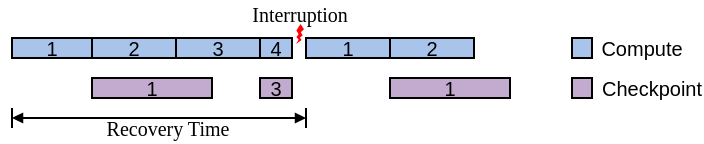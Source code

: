 <mxfile version="24.3.0" type="github">
  <diagram name="第 1 页" id="T80WdDOxKRqRGovHAkZ1">
    <mxGraphModel dx="268" dy="152" grid="1" gridSize="10" guides="1" tooltips="1" connect="1" arrows="1" fold="1" page="1" pageScale="1" pageWidth="827" pageHeight="1169" math="0" shadow="0">
      <root>
        <mxCell id="0" />
        <mxCell id="1" parent="0" />
        <mxCell id="-lEpSaMHGUQRzKjocnxs-1" value="&lt;p style=&quot;line-height: 100%; font-size: 10px;&quot;&gt;&lt;font style=&quot;font-size: 10px;&quot;&gt;1&lt;/font&gt;&lt;/p&gt;" style="whiteSpace=wrap;html=1;fillColor=#A9C4EB;fontSize=10;" vertex="1" parent="1">
          <mxGeometry x="80" y="240" width="40" height="10" as="geometry" />
        </mxCell>
        <mxCell id="-lEpSaMHGUQRzKjocnxs-3" value="&lt;p style=&quot;line-height: 100%; font-size: 10px;&quot;&gt;&lt;font style=&quot;font-size: 10px;&quot;&gt;2&lt;/font&gt;&lt;/p&gt;" style="whiteSpace=wrap;html=1;fillColor=#A9C4EB;fontSize=10;" vertex="1" parent="1">
          <mxGeometry x="120" y="240" width="42" height="10" as="geometry" />
        </mxCell>
        <mxCell id="-lEpSaMHGUQRzKjocnxs-5" value="&lt;p style=&quot;line-height: 100%; font-size: 10px;&quot;&gt;&lt;font style=&quot;font-size: 10px;&quot;&gt;3&lt;/font&gt;&lt;/p&gt;" style="whiteSpace=wrap;html=1;fillColor=#A9C4EB;fontSize=10;" vertex="1" parent="1">
          <mxGeometry x="162" y="240" width="42" height="10" as="geometry" />
        </mxCell>
        <mxCell id="-lEpSaMHGUQRzKjocnxs-7" value="1" style="whiteSpace=wrap;html=1;fillColor=#C3ABD0;fontSize=10;" vertex="1" parent="1">
          <mxGeometry x="120" y="260" width="60" height="10" as="geometry" />
        </mxCell>
        <mxCell id="-lEpSaMHGUQRzKjocnxs-8" value="" style="verticalLabelPosition=bottom;verticalAlign=top;html=1;shape=mxgraph.basic.flash;fillColor=#FF0000;strokeColor=none;" vertex="1" parent="1">
          <mxGeometry x="222" y="233" width="4" height="10" as="geometry" />
        </mxCell>
        <mxCell id="-lEpSaMHGUQRzKjocnxs-9" value="&lt;font style=&quot;font-size: 10px;&quot; face=&quot;Times New Roman&quot;&gt;Interruption&lt;/font&gt;" style="text;html=1;align=center;verticalAlign=middle;whiteSpace=wrap;rounded=0;" vertex="1" parent="1">
          <mxGeometry x="194" y="223" width="60" height="10" as="geometry" />
        </mxCell>
        <mxCell id="-lEpSaMHGUQRzKjocnxs-11" value="&lt;p style=&quot;line-height: 100%; font-size: 10px;&quot;&gt;&lt;font style=&quot;font-size: 10px;&quot;&gt;4&lt;/font&gt;&lt;/p&gt;" style="whiteSpace=wrap;html=1;fillColor=#A9C4EB;fontSize=10;" vertex="1" parent="1">
          <mxGeometry x="204" y="240" width="16" height="10" as="geometry" />
        </mxCell>
        <mxCell id="-lEpSaMHGUQRzKjocnxs-12" value="&lt;p style=&quot;line-height: 100%;&quot;&gt;1&lt;/p&gt;" style="whiteSpace=wrap;html=1;fillColor=#A9C4EB;fontSize=10;verticalAlign=middle;" vertex="1" parent="1">
          <mxGeometry x="227" y="240" width="42" height="10" as="geometry" />
        </mxCell>
        <mxCell id="-lEpSaMHGUQRzKjocnxs-13" value="&lt;p style=&quot;line-height: 100%; font-size: 10px;&quot;&gt;2&lt;/p&gt;" style="whiteSpace=wrap;html=1;fillColor=#A9C4EB;fontSize=10;" vertex="1" parent="1">
          <mxGeometry x="269" y="240" width="42" height="10" as="geometry" />
        </mxCell>
        <mxCell id="-lEpSaMHGUQRzKjocnxs-14" value="3" style="whiteSpace=wrap;html=1;fillColor=#C3ABD0;fontSize=10;" vertex="1" parent="1">
          <mxGeometry x="204" y="260" width="16" height="10" as="geometry" />
        </mxCell>
        <mxCell id="-lEpSaMHGUQRzKjocnxs-16" value="1" style="whiteSpace=wrap;html=1;fillColor=#C3ABD0;fontSize=10;" vertex="1" parent="1">
          <mxGeometry x="269" y="260" width="60" height="10" as="geometry" />
        </mxCell>
        <mxCell id="-lEpSaMHGUQRzKjocnxs-17" value="" style="whiteSpace=wrap;html=1;aspect=fixed;fillColor=#A9C4EB;" vertex="1" parent="1">
          <mxGeometry x="360" y="240" width="10" height="10" as="geometry" />
        </mxCell>
        <mxCell id="-lEpSaMHGUQRzKjocnxs-18" value="&lt;font style=&quot;font-size: 10px;&quot;&gt;Compute&lt;/font&gt;" style="text;html=1;align=center;verticalAlign=middle;whiteSpace=wrap;rounded=0;" vertex="1" parent="1">
          <mxGeometry x="370" y="240" width="50" height="10" as="geometry" />
        </mxCell>
        <mxCell id="-lEpSaMHGUQRzKjocnxs-19" value="" style="whiteSpace=wrap;html=1;aspect=fixed;fillColor=#C3ABD0;" vertex="1" parent="1">
          <mxGeometry x="360" y="260" width="10" height="10" as="geometry" />
        </mxCell>
        <mxCell id="-lEpSaMHGUQRzKjocnxs-20" value="&lt;font style=&quot;font-size: 10px;&quot;&gt;Checkpoint&lt;/font&gt;" style="text;html=1;align=center;verticalAlign=middle;whiteSpace=wrap;rounded=0;" vertex="1" parent="1">
          <mxGeometry x="375" y="260" width="50" height="10" as="geometry" />
        </mxCell>
        <mxCell id="-lEpSaMHGUQRzKjocnxs-21" value="" style="endArrow=block;startArrow=block;html=1;rounded=0;endSize=3;startSize=3;startFill=1;endFill=1;" edge="1" parent="1">
          <mxGeometry width="50" height="50" relative="1" as="geometry">
            <mxPoint x="80" y="280" as="sourcePoint" />
            <mxPoint x="227" y="280" as="targetPoint" />
          </mxGeometry>
        </mxCell>
        <mxCell id="-lEpSaMHGUQRzKjocnxs-22" value="" style="endArrow=none;html=1;rounded=0;" edge="1" parent="1">
          <mxGeometry width="50" height="50" relative="1" as="geometry">
            <mxPoint x="80" y="285" as="sourcePoint" />
            <mxPoint x="80" y="275" as="targetPoint" />
            <Array as="points" />
          </mxGeometry>
        </mxCell>
        <mxCell id="-lEpSaMHGUQRzKjocnxs-23" value="" style="endArrow=none;html=1;rounded=0;" edge="1" parent="1">
          <mxGeometry width="50" height="50" relative="1" as="geometry">
            <mxPoint x="227" y="285" as="sourcePoint" />
            <mxPoint x="227" y="275" as="targetPoint" />
            <Array as="points" />
          </mxGeometry>
        </mxCell>
        <mxCell id="-lEpSaMHGUQRzKjocnxs-24" value="&lt;font style=&quot;font-size: 10px;&quot; face=&quot;Times New Roman&quot;&gt;Recovery Time&lt;/font&gt;" style="text;html=1;align=center;verticalAlign=middle;whiteSpace=wrap;rounded=0;" vertex="1" parent="1">
          <mxGeometry x="121" y="280" width="74" height="10" as="geometry" />
        </mxCell>
      </root>
    </mxGraphModel>
  </diagram>
</mxfile>
